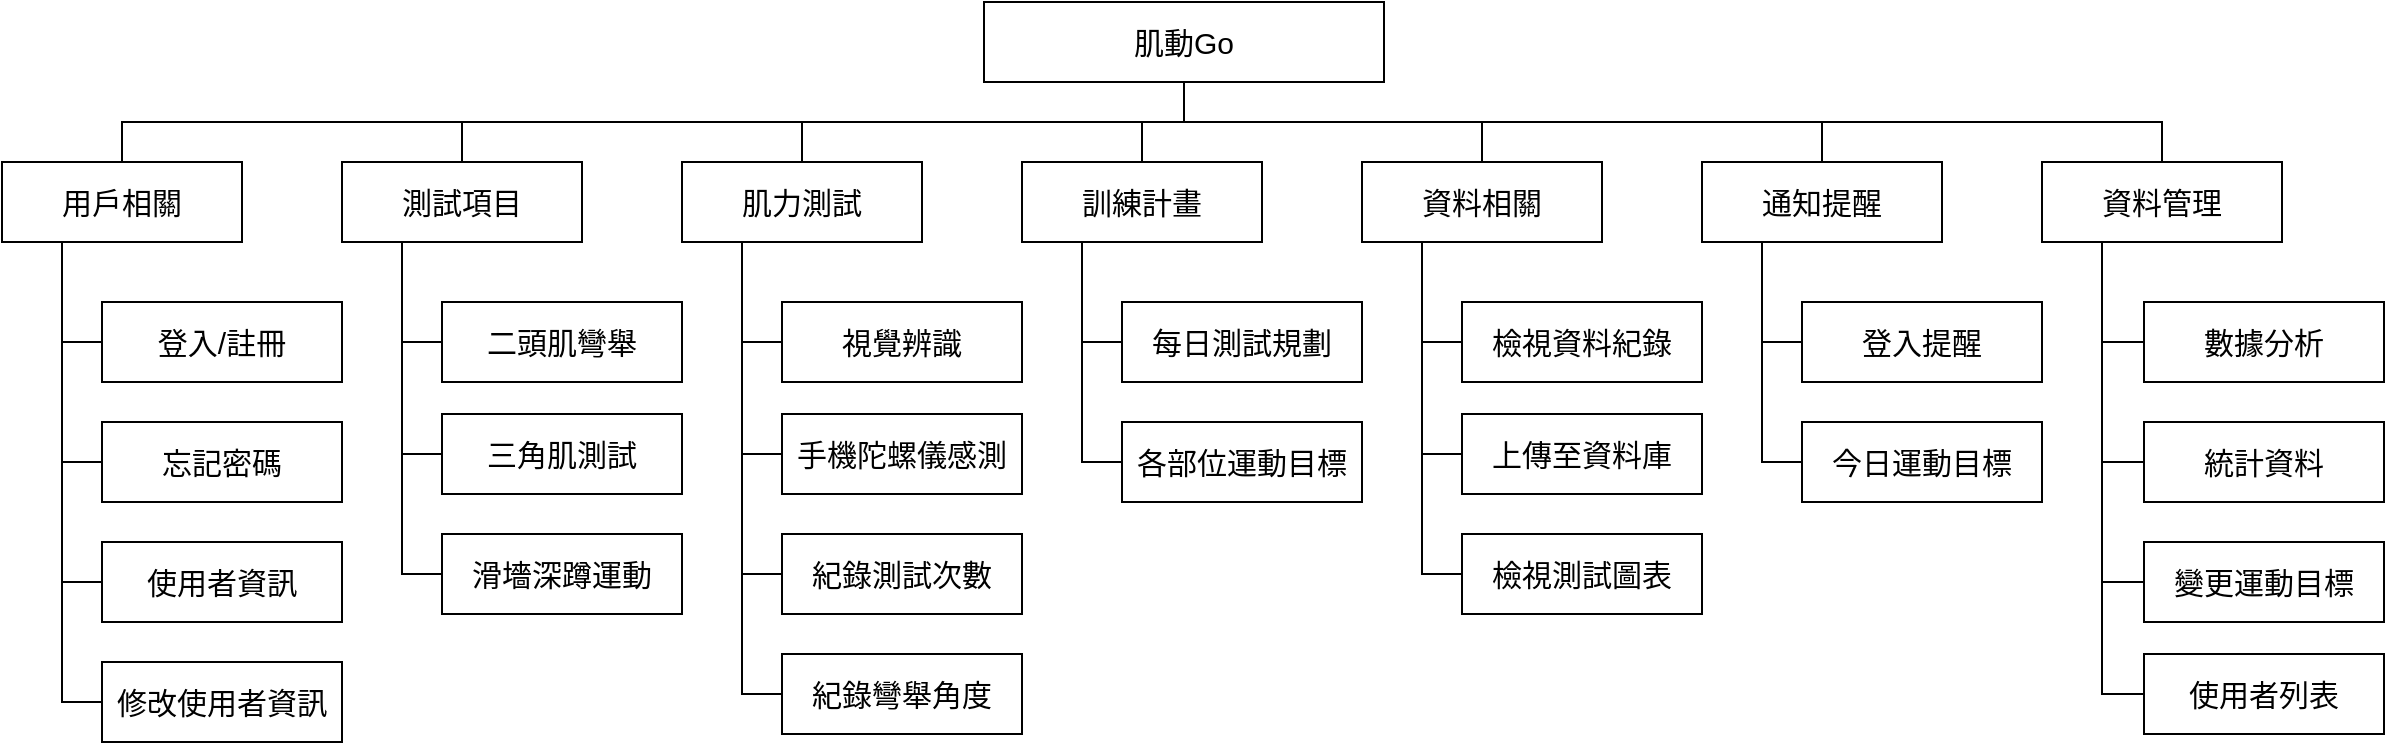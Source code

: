 <mxfile version="18.0.1" type="google"><diagram id="kv-R8r22zzsb-pZ6iDA0" name="Page-1"><mxGraphModel grid="1" page="1" gridSize="10" guides="1" tooltips="1" connect="1" arrows="1" fold="1" pageScale="1" pageWidth="1169" pageHeight="827" math="0" shadow="0"><root><mxCell id="0"/><mxCell id="1" parent="0"/><mxCell id="O6FFAgUREhHySJrZ0ZmO-54" style="edgeStyle=orthogonalEdgeStyle;rounded=0;orthogonalLoop=1;jettySize=auto;html=1;exitX=0.5;exitY=1;exitDx=0;exitDy=0;entryX=0.5;entryY=0;entryDx=0;entryDy=0;fontSize=15;endArrow=none;endFill=0;" edge="1" parent="1" source="O6FFAgUREhHySJrZ0ZmO-1" target="O6FFAgUREhHySJrZ0ZmO-5"><mxGeometry relative="1" as="geometry"/></mxCell><mxCell id="O6FFAgUREhHySJrZ0ZmO-55" style="edgeStyle=orthogonalEdgeStyle;rounded=0;orthogonalLoop=1;jettySize=auto;html=1;exitX=0.5;exitY=1;exitDx=0;exitDy=0;fontSize=15;endArrow=none;endFill=0;" edge="1" parent="1" source="O6FFAgUREhHySJrZ0ZmO-1" target="O6FFAgUREhHySJrZ0ZmO-15"><mxGeometry relative="1" as="geometry"/></mxCell><mxCell id="O6FFAgUREhHySJrZ0ZmO-56" style="edgeStyle=orthogonalEdgeStyle;rounded=0;orthogonalLoop=1;jettySize=auto;html=1;exitX=0.5;exitY=1;exitDx=0;exitDy=0;entryX=0.5;entryY=0;entryDx=0;entryDy=0;fontSize=15;endArrow=none;endFill=0;" edge="1" parent="1" source="O6FFAgUREhHySJrZ0ZmO-1" target="O6FFAgUREhHySJrZ0ZmO-6"><mxGeometry relative="1" as="geometry"/></mxCell><mxCell id="O6FFAgUREhHySJrZ0ZmO-57" style="edgeStyle=orthogonalEdgeStyle;rounded=0;orthogonalLoop=1;jettySize=auto;html=1;exitX=0.5;exitY=1;exitDx=0;exitDy=0;entryX=0.5;entryY=0;entryDx=0;entryDy=0;fontSize=15;endArrow=none;endFill=0;" edge="1" parent="1" source="O6FFAgUREhHySJrZ0ZmO-1" target="O6FFAgUREhHySJrZ0ZmO-4"><mxGeometry relative="1" as="geometry"/></mxCell><mxCell id="O6FFAgUREhHySJrZ0ZmO-58" style="edgeStyle=orthogonalEdgeStyle;rounded=0;orthogonalLoop=1;jettySize=auto;html=1;exitX=0.5;exitY=1;exitDx=0;exitDy=0;entryX=0.5;entryY=0;entryDx=0;entryDy=0;fontSize=15;endArrow=none;endFill=0;" edge="1" parent="1" source="O6FFAgUREhHySJrZ0ZmO-1" target="O6FFAgUREhHySJrZ0ZmO-36"><mxGeometry relative="1" as="geometry"/></mxCell><mxCell id="O6FFAgUREhHySJrZ0ZmO-59" style="edgeStyle=orthogonalEdgeStyle;rounded=0;orthogonalLoop=1;jettySize=auto;html=1;exitX=0.5;exitY=1;exitDx=0;exitDy=0;entryX=0.5;entryY=0;entryDx=0;entryDy=0;fontSize=15;endArrow=none;endFill=0;" edge="1" parent="1" source="O6FFAgUREhHySJrZ0ZmO-1" target="O6FFAgUREhHySJrZ0ZmO-3"><mxGeometry relative="1" as="geometry"/></mxCell><mxCell id="O6FFAgUREhHySJrZ0ZmO-60" style="edgeStyle=orthogonalEdgeStyle;rounded=0;orthogonalLoop=1;jettySize=auto;html=1;exitX=0.5;exitY=1;exitDx=0;exitDy=0;entryX=0.5;entryY=0;entryDx=0;entryDy=0;fontSize=15;endArrow=none;endFill=0;" edge="1" parent="1" source="O6FFAgUREhHySJrZ0ZmO-1" target="O6FFAgUREhHySJrZ0ZmO-2"><mxGeometry relative="1" as="geometry"/></mxCell><mxCell id="O6FFAgUREhHySJrZ0ZmO-1" value="肌動Go" style="rounded=0;whiteSpace=wrap;html=1;fontSize=15;" vertex="1" parent="1"><mxGeometry x="480" y="80" width="200" height="40" as="geometry"/></mxCell><mxCell id="O6FFAgUREhHySJrZ0ZmO-16" style="edgeStyle=orthogonalEdgeStyle;rounded=0;orthogonalLoop=1;jettySize=auto;html=1;exitX=0.25;exitY=1;exitDx=0;exitDy=0;entryX=0;entryY=0.5;entryDx=0;entryDy=0;fontSize=15;endArrow=none;endFill=0;" edge="1" parent="1" source="O6FFAgUREhHySJrZ0ZmO-2" target="O6FFAgUREhHySJrZ0ZmO-7"><mxGeometry relative="1" as="geometry"/></mxCell><mxCell id="O6FFAgUREhHySJrZ0ZmO-17" style="edgeStyle=orthogonalEdgeStyle;rounded=0;orthogonalLoop=1;jettySize=auto;html=1;exitX=0.25;exitY=1;exitDx=0;exitDy=0;entryX=0;entryY=0.5;entryDx=0;entryDy=0;fontSize=15;endArrow=none;endFill=0;" edge="1" parent="1" source="O6FFAgUREhHySJrZ0ZmO-2" target="O6FFAgUREhHySJrZ0ZmO-8"><mxGeometry relative="1" as="geometry"/></mxCell><mxCell id="O6FFAgUREhHySJrZ0ZmO-18" style="edgeStyle=orthogonalEdgeStyle;rounded=0;orthogonalLoop=1;jettySize=auto;html=1;exitX=0.25;exitY=1;exitDx=0;exitDy=0;entryX=0;entryY=0.5;entryDx=0;entryDy=0;fontSize=15;endArrow=none;endFill=0;" edge="1" parent="1" source="O6FFAgUREhHySJrZ0ZmO-2" target="O6FFAgUREhHySJrZ0ZmO-9"><mxGeometry relative="1" as="geometry"/></mxCell><mxCell id="O6FFAgUREhHySJrZ0ZmO-19" style="edgeStyle=orthogonalEdgeStyle;rounded=0;orthogonalLoop=1;jettySize=auto;html=1;exitX=0.25;exitY=1;exitDx=0;exitDy=0;entryX=0;entryY=0.5;entryDx=0;entryDy=0;fontSize=15;endArrow=none;endFill=0;" edge="1" parent="1" source="O6FFAgUREhHySJrZ0ZmO-2" target="O6FFAgUREhHySJrZ0ZmO-10"><mxGeometry relative="1" as="geometry"/></mxCell><mxCell id="O6FFAgUREhHySJrZ0ZmO-2" value="用戶相關" style="rounded=0;whiteSpace=wrap;html=1;fontSize=15;" vertex="1" parent="1"><mxGeometry x="-11" y="160" width="120" height="40" as="geometry"/></mxCell><mxCell id="O6FFAgUREhHySJrZ0ZmO-20" style="edgeStyle=orthogonalEdgeStyle;rounded=0;orthogonalLoop=1;jettySize=auto;html=1;exitX=0.25;exitY=1;exitDx=0;exitDy=0;entryX=0;entryY=0.5;entryDx=0;entryDy=0;fontSize=15;endArrow=none;endFill=0;" edge="1" parent="1" source="O6FFAgUREhHySJrZ0ZmO-3" target="O6FFAgUREhHySJrZ0ZmO-12"><mxGeometry relative="1" as="geometry"/></mxCell><mxCell id="O6FFAgUREhHySJrZ0ZmO-21" style="edgeStyle=orthogonalEdgeStyle;rounded=0;orthogonalLoop=1;jettySize=auto;html=1;exitX=0.25;exitY=1;exitDx=0;exitDy=0;entryX=0;entryY=0.5;entryDx=0;entryDy=0;fontSize=15;endArrow=none;endFill=0;" edge="1" parent="1" source="O6FFAgUREhHySJrZ0ZmO-3" target="O6FFAgUREhHySJrZ0ZmO-13"><mxGeometry relative="1" as="geometry"/></mxCell><mxCell id="O6FFAgUREhHySJrZ0ZmO-22" style="edgeStyle=orthogonalEdgeStyle;rounded=0;orthogonalLoop=1;jettySize=auto;html=1;exitX=0.25;exitY=1;exitDx=0;exitDy=0;entryX=0;entryY=0.5;entryDx=0;entryDy=0;fontSize=15;endArrow=none;endFill=0;" edge="1" parent="1" source="O6FFAgUREhHySJrZ0ZmO-3" target="O6FFAgUREhHySJrZ0ZmO-14"><mxGeometry relative="1" as="geometry"/></mxCell><mxCell id="O6FFAgUREhHySJrZ0ZmO-3" value="測試項目" style="rounded=0;whiteSpace=wrap;html=1;fontSize=15;" vertex="1" parent="1"><mxGeometry x="159" y="160" width="120" height="40" as="geometry"/></mxCell><mxCell id="O6FFAgUREhHySJrZ0ZmO-40" style="edgeStyle=orthogonalEdgeStyle;rounded=0;orthogonalLoop=1;jettySize=auto;html=1;exitX=0.25;exitY=1;exitDx=0;exitDy=0;entryX=0;entryY=0.5;entryDx=0;entryDy=0;fontSize=15;endArrow=none;endFill=0;" edge="1" parent="1" source="O6FFAgUREhHySJrZ0ZmO-4" target="O6FFAgUREhHySJrZ0ZmO-29"><mxGeometry relative="1" as="geometry"/></mxCell><mxCell id="O6FFAgUREhHySJrZ0ZmO-41" style="edgeStyle=orthogonalEdgeStyle;rounded=0;orthogonalLoop=1;jettySize=auto;html=1;exitX=0.25;exitY=1;exitDx=0;exitDy=0;entryX=0;entryY=0.5;entryDx=0;entryDy=0;fontSize=15;endArrow=none;endFill=0;" edge="1" parent="1" source="O6FFAgUREhHySJrZ0ZmO-4" target="O6FFAgUREhHySJrZ0ZmO-30"><mxGeometry relative="1" as="geometry"/></mxCell><mxCell id="O6FFAgUREhHySJrZ0ZmO-42" style="edgeStyle=orthogonalEdgeStyle;rounded=0;orthogonalLoop=1;jettySize=auto;html=1;exitX=0.25;exitY=1;exitDx=0;exitDy=0;entryX=0;entryY=0.5;entryDx=0;entryDy=0;fontSize=15;endArrow=none;endFill=0;" edge="1" parent="1" source="O6FFAgUREhHySJrZ0ZmO-4" target="O6FFAgUREhHySJrZ0ZmO-31"><mxGeometry relative="1" as="geometry"/></mxCell><mxCell id="O6FFAgUREhHySJrZ0ZmO-45" style="edgeStyle=orthogonalEdgeStyle;rounded=0;orthogonalLoop=1;jettySize=auto;html=1;exitX=0.25;exitY=1;exitDx=0;exitDy=0;entryX=0;entryY=0.5;entryDx=0;entryDy=0;fontSize=15;endArrow=none;endFill=0;" edge="1" parent="1" source="O6FFAgUREhHySJrZ0ZmO-4" target="O6FFAgUREhHySJrZ0ZmO-44"><mxGeometry relative="1" as="geometry"/></mxCell><mxCell id="O6FFAgUREhHySJrZ0ZmO-4" value="資料管理" style="rounded=0;whiteSpace=wrap;html=1;fontSize=15;" vertex="1" parent="1"><mxGeometry x="1009" y="160" width="120" height="40" as="geometry"/></mxCell><mxCell id="O6FFAgUREhHySJrZ0ZmO-38" style="edgeStyle=orthogonalEdgeStyle;rounded=0;orthogonalLoop=1;jettySize=auto;html=1;exitX=0.25;exitY=1;exitDx=0;exitDy=0;entryX=0;entryY=0.5;entryDx=0;entryDy=0;fontSize=15;endArrow=none;endFill=0;" edge="1" parent="1" source="O6FFAgUREhHySJrZ0ZmO-5" target="O6FFAgUREhHySJrZ0ZmO-34"><mxGeometry relative="1" as="geometry"/></mxCell><mxCell id="O6FFAgUREhHySJrZ0ZmO-39" style="edgeStyle=orthogonalEdgeStyle;rounded=0;orthogonalLoop=1;jettySize=auto;html=1;exitX=0.25;exitY=1;exitDx=0;exitDy=0;entryX=0;entryY=0.5;entryDx=0;entryDy=0;fontSize=15;endArrow=none;endFill=0;" edge="1" parent="1" source="O6FFAgUREhHySJrZ0ZmO-5" target="O6FFAgUREhHySJrZ0ZmO-35"><mxGeometry relative="1" as="geometry"/></mxCell><mxCell id="O6FFAgUREhHySJrZ0ZmO-5" value="訓練計畫" style="rounded=0;whiteSpace=wrap;html=1;fontSize=15;" vertex="1" parent="1"><mxGeometry x="499" y="160" width="120" height="40" as="geometry"/></mxCell><mxCell id="O6FFAgUREhHySJrZ0ZmO-26" style="edgeStyle=orthogonalEdgeStyle;rounded=0;orthogonalLoop=1;jettySize=auto;html=1;exitX=0.25;exitY=1;exitDx=0;exitDy=0;entryX=0;entryY=0.5;entryDx=0;entryDy=0;fontSize=15;endArrow=none;endFill=0;" edge="1" parent="1" source="O6FFAgUREhHySJrZ0ZmO-6" target="O6FFAgUREhHySJrZ0ZmO-25"><mxGeometry relative="1" as="geometry"/></mxCell><mxCell id="O6FFAgUREhHySJrZ0ZmO-27" style="edgeStyle=orthogonalEdgeStyle;rounded=0;orthogonalLoop=1;jettySize=auto;html=1;exitX=0.25;exitY=1;exitDx=0;exitDy=0;entryX=0;entryY=0.5;entryDx=0;entryDy=0;fontSize=15;endArrow=none;endFill=0;" edge="1" parent="1" source="O6FFAgUREhHySJrZ0ZmO-6" target="O6FFAgUREhHySJrZ0ZmO-24"><mxGeometry relative="1" as="geometry"/></mxCell><mxCell id="O6FFAgUREhHySJrZ0ZmO-6" value="通知提醒" style="rounded=0;whiteSpace=wrap;html=1;fontSize=15;" vertex="1" parent="1"><mxGeometry x="839" y="160" width="120" height="40" as="geometry"/></mxCell><mxCell id="O6FFAgUREhHySJrZ0ZmO-7" value="登入/註冊" style="rounded=0;whiteSpace=wrap;html=1;fontSize=15;" vertex="1" parent="1"><mxGeometry x="39" y="230" width="120" height="40" as="geometry"/></mxCell><mxCell id="O6FFAgUREhHySJrZ0ZmO-8" value="忘記密碼" style="rounded=0;whiteSpace=wrap;html=1;fontSize=15;" vertex="1" parent="1"><mxGeometry x="39" y="290" width="120" height="40" as="geometry"/></mxCell><mxCell id="O6FFAgUREhHySJrZ0ZmO-9" value="使用者資訊" style="rounded=0;whiteSpace=wrap;html=1;fontSize=15;" vertex="1" parent="1"><mxGeometry x="39" y="350" width="120" height="40" as="geometry"/></mxCell><mxCell id="O6FFAgUREhHySJrZ0ZmO-10" value="修改使用者資訊" style="rounded=0;whiteSpace=wrap;html=1;fontSize=15;" vertex="1" parent="1"><mxGeometry x="39" y="410" width="120" height="40" as="geometry"/></mxCell><mxCell id="O6FFAgUREhHySJrZ0ZmO-12" value="二頭肌彎舉" style="rounded=0;whiteSpace=wrap;html=1;fontSize=15;" vertex="1" parent="1"><mxGeometry x="209" y="230" width="120" height="40" as="geometry"/></mxCell><mxCell id="O6FFAgUREhHySJrZ0ZmO-13" value="三角肌測試" style="rounded=0;whiteSpace=wrap;html=1;fontSize=15;" vertex="1" parent="1"><mxGeometry x="209" y="286" width="120" height="40" as="geometry"/></mxCell><mxCell id="O6FFAgUREhHySJrZ0ZmO-14" value="滑墻深蹲運動" style="rounded=0;whiteSpace=wrap;html=1;fontSize=15;" vertex="1" parent="1"><mxGeometry x="209" y="346" width="120" height="40" as="geometry"/></mxCell><mxCell id="O6FFAgUREhHySJrZ0ZmO-32" style="edgeStyle=orthogonalEdgeStyle;rounded=0;orthogonalLoop=1;jettySize=auto;html=1;exitX=0.25;exitY=1;exitDx=0;exitDy=0;entryX=0;entryY=0.5;entryDx=0;entryDy=0;fontSize=15;endArrow=none;endFill=0;" edge="1" parent="1" source="O6FFAgUREhHySJrZ0ZmO-15" target="O6FFAgUREhHySJrZ0ZmO-23"><mxGeometry relative="1" as="geometry"/></mxCell><mxCell id="O6FFAgUREhHySJrZ0ZmO-33" style="edgeStyle=orthogonalEdgeStyle;rounded=0;orthogonalLoop=1;jettySize=auto;html=1;exitX=0.25;exitY=1;exitDx=0;exitDy=0;entryX=0;entryY=0.5;entryDx=0;entryDy=0;fontSize=15;endArrow=none;endFill=0;" edge="1" parent="1" source="O6FFAgUREhHySJrZ0ZmO-15" target="O6FFAgUREhHySJrZ0ZmO-28"><mxGeometry relative="1" as="geometry"/></mxCell><mxCell id="O6FFAgUREhHySJrZ0ZmO-63" style="edgeStyle=orthogonalEdgeStyle;rounded=0;orthogonalLoop=1;jettySize=auto;html=1;exitX=0.25;exitY=1;exitDx=0;exitDy=0;entryX=0;entryY=0.5;entryDx=0;entryDy=0;fontSize=15;endArrow=none;endFill=0;" edge="1" parent="1" source="O6FFAgUREhHySJrZ0ZmO-15" target="O6FFAgUREhHySJrZ0ZmO-43"><mxGeometry relative="1" as="geometry"/></mxCell><mxCell id="O6FFAgUREhHySJrZ0ZmO-15" value="資料相關" style="rounded=0;whiteSpace=wrap;html=1;fontSize=15;" vertex="1" parent="1"><mxGeometry x="669" y="160" width="120" height="40" as="geometry"/></mxCell><mxCell id="O6FFAgUREhHySJrZ0ZmO-23" value="檢視資料紀錄" style="rounded=0;whiteSpace=wrap;html=1;fontSize=15;" vertex="1" parent="1"><mxGeometry x="719" y="230" width="120" height="40" as="geometry"/></mxCell><mxCell id="O6FFAgUREhHySJrZ0ZmO-24" value="今日運動目標" style="rounded=0;whiteSpace=wrap;html=1;fontSize=15;" vertex="1" parent="1"><mxGeometry x="889" y="290" width="120" height="40" as="geometry"/></mxCell><mxCell id="O6FFAgUREhHySJrZ0ZmO-25" value="登入提醒" style="rounded=0;whiteSpace=wrap;html=1;fontSize=15;" vertex="1" parent="1"><mxGeometry x="889" y="230" width="120" height="40" as="geometry"/></mxCell><mxCell id="O6FFAgUREhHySJrZ0ZmO-28" value="上傳至資料庫" style="rounded=0;whiteSpace=wrap;html=1;fontSize=15;" vertex="1" parent="1"><mxGeometry x="719" y="286" width="120" height="40" as="geometry"/></mxCell><mxCell id="O6FFAgUREhHySJrZ0ZmO-29" value="數據分析" style="rounded=0;whiteSpace=wrap;html=1;fontSize=15;" vertex="1" parent="1"><mxGeometry x="1060" y="230" width="120" height="40" as="geometry"/></mxCell><mxCell id="O6FFAgUREhHySJrZ0ZmO-30" value="統計資料" style="rounded=0;whiteSpace=wrap;html=1;fontSize=15;" vertex="1" parent="1"><mxGeometry x="1060" y="290" width="120" height="40" as="geometry"/></mxCell><mxCell id="O6FFAgUREhHySJrZ0ZmO-31" value="變更運動目標" style="rounded=0;whiteSpace=wrap;html=1;fontSize=15;" vertex="1" parent="1"><mxGeometry x="1060" y="350" width="120" height="40" as="geometry"/></mxCell><mxCell id="O6FFAgUREhHySJrZ0ZmO-34" value="每日測試規劃" style="rounded=0;whiteSpace=wrap;html=1;fontSize=15;" vertex="1" parent="1"><mxGeometry x="549" y="230" width="120" height="40" as="geometry"/></mxCell><mxCell id="O6FFAgUREhHySJrZ0ZmO-35" value="各部位運動目標" style="rounded=0;whiteSpace=wrap;html=1;fontSize=15;" vertex="1" parent="1"><mxGeometry x="549" y="290" width="120" height="40" as="geometry"/></mxCell><mxCell id="O6FFAgUREhHySJrZ0ZmO-47" style="edgeStyle=orthogonalEdgeStyle;rounded=0;orthogonalLoop=1;jettySize=auto;html=1;exitX=0.25;exitY=1;exitDx=0;exitDy=0;entryX=0;entryY=0.5;entryDx=0;entryDy=0;fontSize=15;endArrow=none;endFill=0;" edge="1" parent="1" source="O6FFAgUREhHySJrZ0ZmO-36" target="O6FFAgUREhHySJrZ0ZmO-46"><mxGeometry relative="1" as="geometry"/></mxCell><mxCell id="O6FFAgUREhHySJrZ0ZmO-49" style="edgeStyle=orthogonalEdgeStyle;rounded=0;orthogonalLoop=1;jettySize=auto;html=1;exitX=0.25;exitY=1;exitDx=0;exitDy=0;entryX=0;entryY=0.5;entryDx=0;entryDy=0;fontSize=15;endArrow=none;endFill=0;" edge="1" parent="1" source="O6FFAgUREhHySJrZ0ZmO-36" target="O6FFAgUREhHySJrZ0ZmO-48"><mxGeometry relative="1" as="geometry"/></mxCell><mxCell id="O6FFAgUREhHySJrZ0ZmO-52" style="edgeStyle=orthogonalEdgeStyle;rounded=0;orthogonalLoop=1;jettySize=auto;html=1;exitX=0.25;exitY=1;exitDx=0;exitDy=0;entryX=0;entryY=0.5;entryDx=0;entryDy=0;fontSize=15;endArrow=none;endFill=0;" edge="1" parent="1" source="O6FFAgUREhHySJrZ0ZmO-36" target="O6FFAgUREhHySJrZ0ZmO-50"><mxGeometry relative="1" as="geometry"/></mxCell><mxCell id="O6FFAgUREhHySJrZ0ZmO-53" style="edgeStyle=orthogonalEdgeStyle;rounded=0;orthogonalLoop=1;jettySize=auto;html=1;exitX=0.25;exitY=1;exitDx=0;exitDy=0;entryX=0;entryY=0.5;entryDx=0;entryDy=0;fontSize=15;endArrow=none;endFill=0;" edge="1" parent="1" source="O6FFAgUREhHySJrZ0ZmO-36" target="O6FFAgUREhHySJrZ0ZmO-51"><mxGeometry relative="1" as="geometry"/></mxCell><mxCell id="O6FFAgUREhHySJrZ0ZmO-36" value="&lt;span style=&quot;&quot;&gt;肌力測試&lt;/span&gt;" style="rounded=0;whiteSpace=wrap;html=1;fontSize=15;" vertex="1" parent="1"><mxGeometry x="329" y="160" width="120" height="40" as="geometry"/></mxCell><mxCell id="O6FFAgUREhHySJrZ0ZmO-43" value="檢視測試圖表" style="rounded=0;whiteSpace=wrap;html=1;fontSize=15;" vertex="1" parent="1"><mxGeometry x="719" y="346" width="120" height="40" as="geometry"/></mxCell><mxCell id="O6FFAgUREhHySJrZ0ZmO-44" value="使用者列表" style="rounded=0;whiteSpace=wrap;html=1;fontSize=15;" vertex="1" parent="1"><mxGeometry x="1060" y="406" width="120" height="40" as="geometry"/></mxCell><mxCell id="O6FFAgUREhHySJrZ0ZmO-46" value="視覺辨識" style="rounded=0;whiteSpace=wrap;html=1;fontSize=15;" vertex="1" parent="1"><mxGeometry x="379" y="230" width="120" height="40" as="geometry"/></mxCell><mxCell id="O6FFAgUREhHySJrZ0ZmO-48" value="手機陀螺儀感測" style="rounded=0;whiteSpace=wrap;html=1;fontSize=15;" vertex="1" parent="1"><mxGeometry x="379" y="286" width="120" height="40" as="geometry"/></mxCell><mxCell id="O6FFAgUREhHySJrZ0ZmO-50" value="紀錄測試次數" style="rounded=0;whiteSpace=wrap;html=1;fontSize=15;" vertex="1" parent="1"><mxGeometry x="379" y="346" width="120" height="40" as="geometry"/></mxCell><mxCell id="O6FFAgUREhHySJrZ0ZmO-51" value="紀錄彎舉角度" style="rounded=0;whiteSpace=wrap;html=1;fontSize=15;" vertex="1" parent="1"><mxGeometry x="379" y="406" width="120" height="40" as="geometry"/></mxCell></root></mxGraphModel></diagram></mxfile>